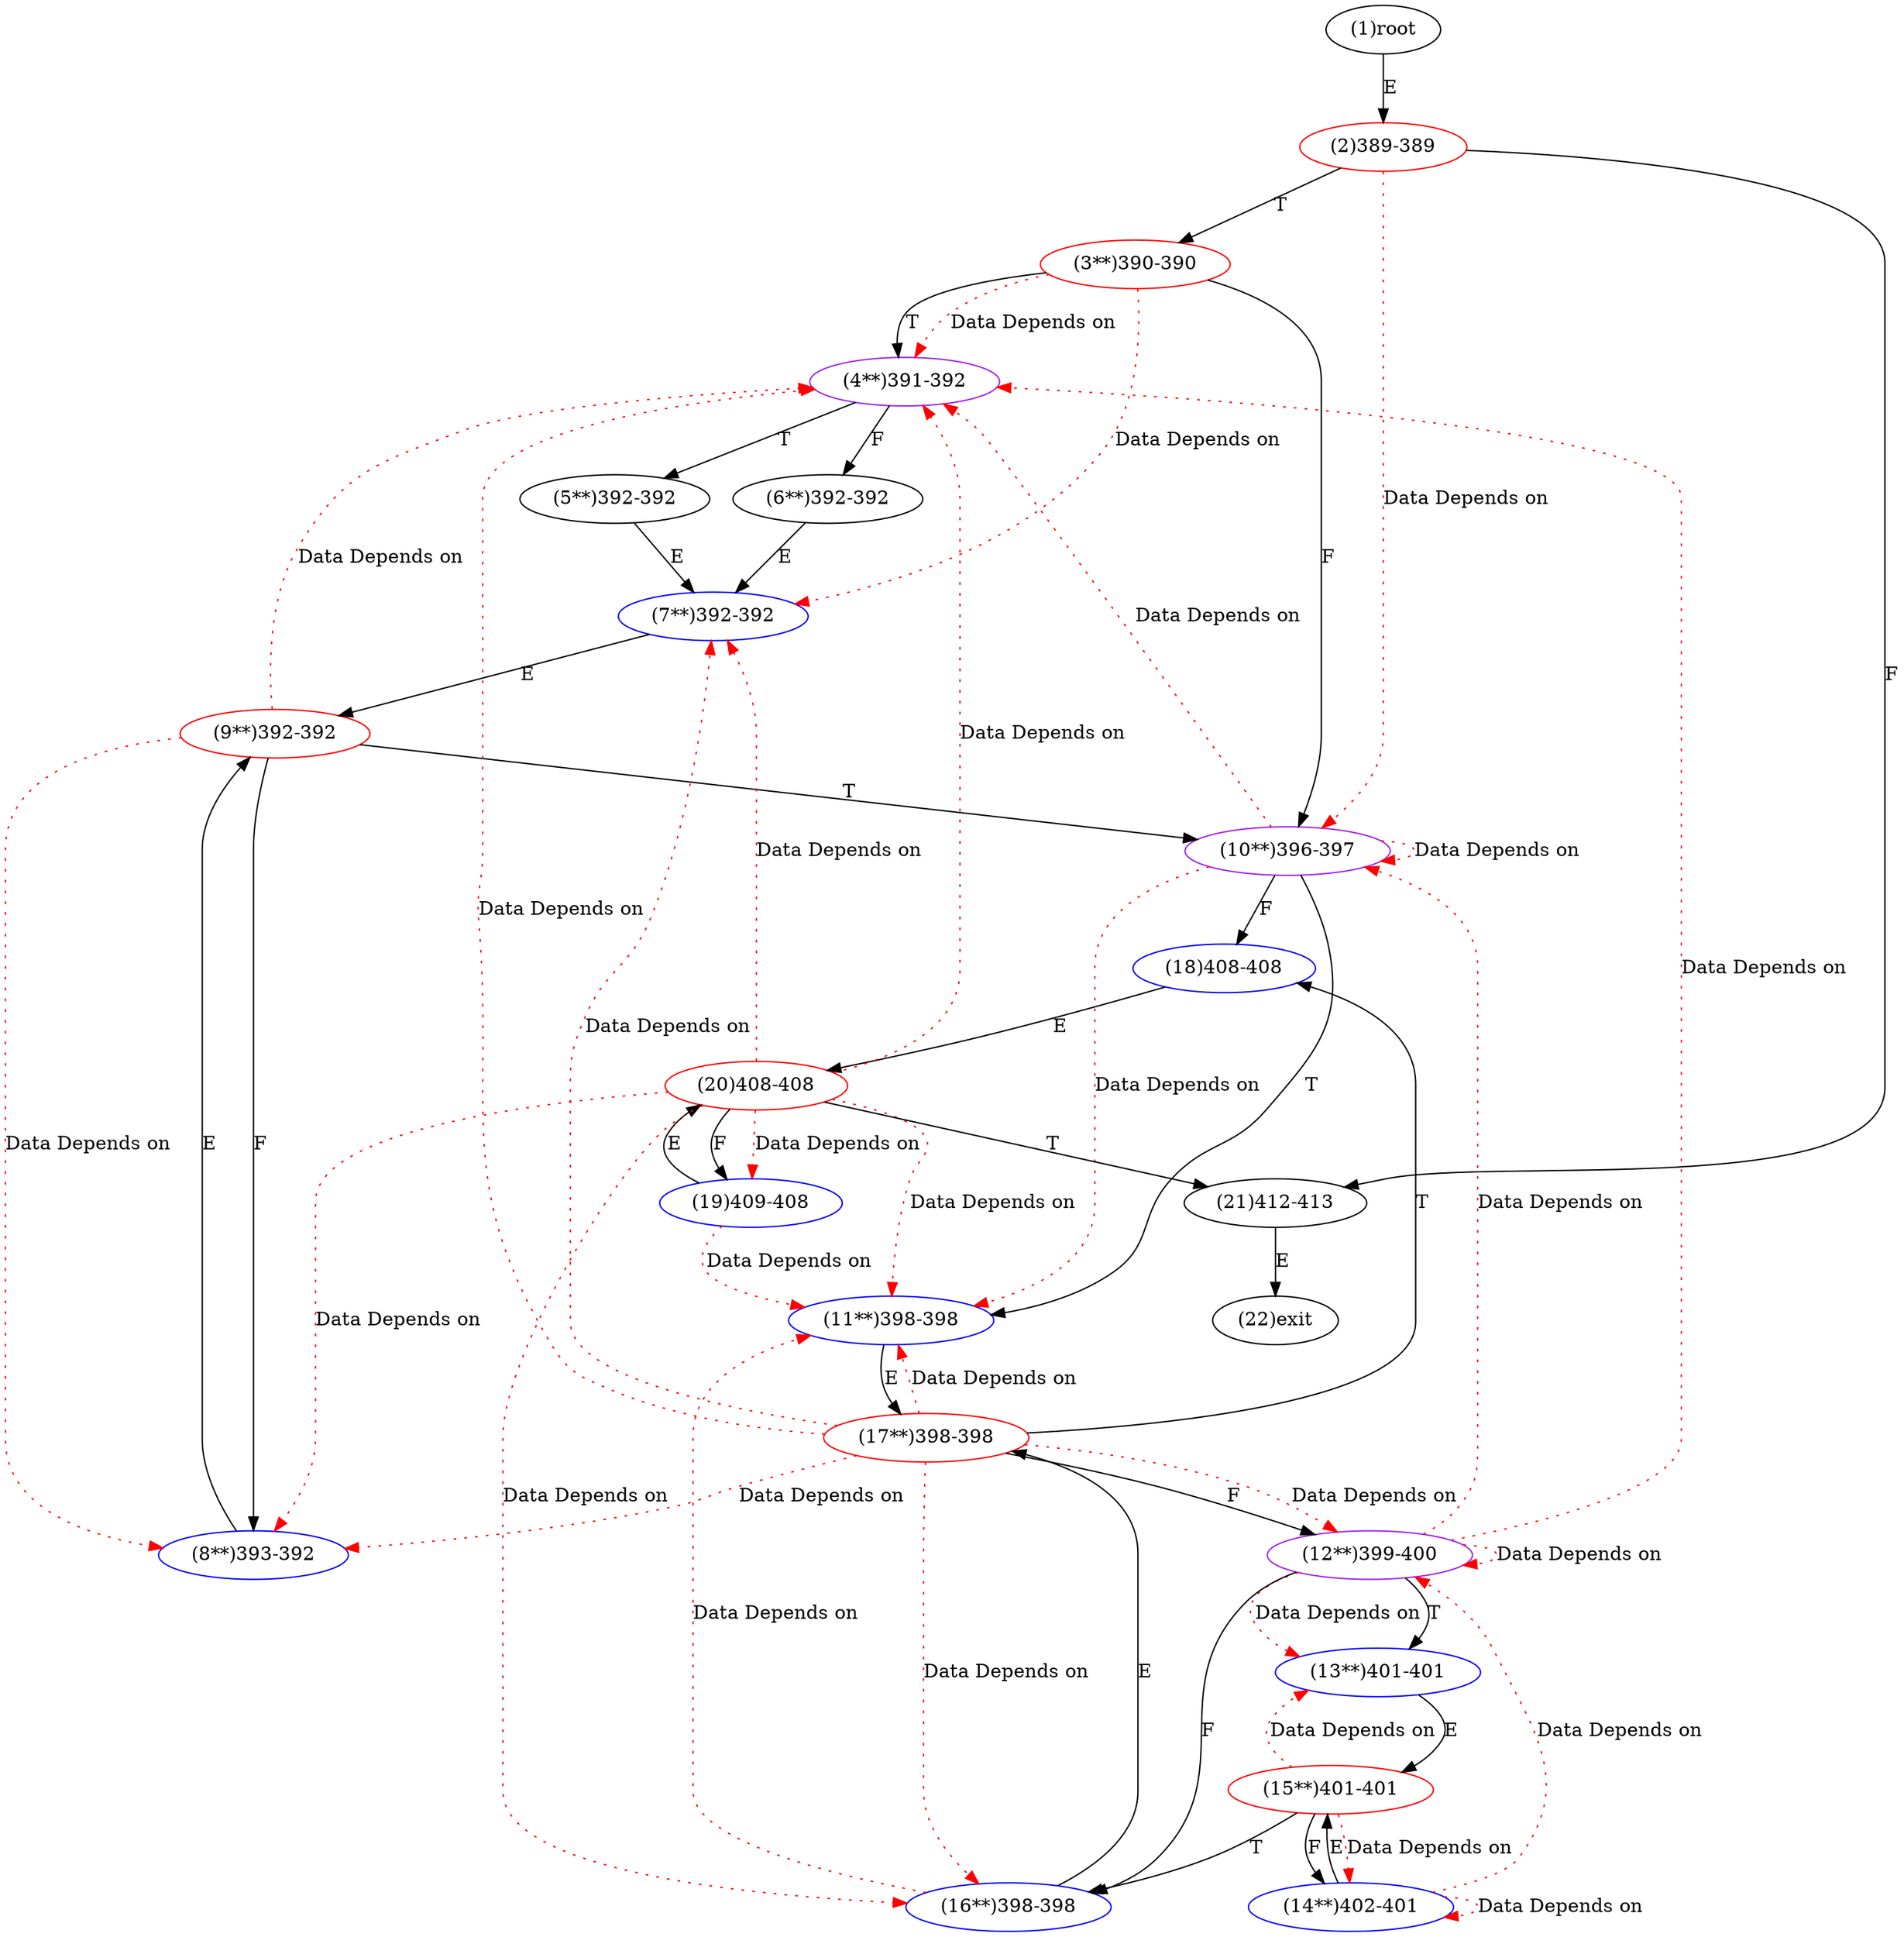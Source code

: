 digraph "" { 
1[ label="(1)root"];
2[ label="(2)389-389",color=red];
3[ label="(3**)390-390",color=red];
4[ label="(4**)391-392",color=purple];
5[ label="(5**)392-392"];
6[ label="(6**)392-392"];
7[ label="(7**)392-392",color=blue];
8[ label="(8**)393-392",color=blue];
9[ label="(9**)392-392",color=red];
10[ label="(10**)396-397",color=purple];
11[ label="(11**)398-398",color=blue];
12[ label="(12**)399-400",color=purple];
13[ label="(13**)401-401",color=blue];
14[ label="(14**)402-401",color=blue];
15[ label="(15**)401-401",color=red];
17[ label="(17**)398-398",color=red];
16[ label="(16**)398-398",color=blue];
19[ label="(19)409-408",color=blue];
18[ label="(18)408-408",color=blue];
21[ label="(21)412-413"];
20[ label="(20)408-408",color=red];
22[ label="(22)exit"];
1->2[ label="E"];
2->21[ label="F"];
2->3[ label="T"];
3->10[ label="F"];
3->4[ label="T"];
4->6[ label="F"];
4->5[ label="T"];
5->7[ label="E"];
6->7[ label="E"];
7->9[ label="E"];
8->9[ label="E"];
9->8[ label="F"];
9->10[ label="T"];
10->18[ label="F"];
10->11[ label="T"];
11->17[ label="E"];
12->16[ label="F"];
12->13[ label="T"];
13->15[ label="E"];
14->15[ label="E"];
15->14[ label="F"];
15->16[ label="T"];
16->17[ label="E"];
17->12[ label="F"];
17->18[ label="T"];
18->20[ label="E"];
19->20[ label="E"];
20->19[ label="F"];
20->21[ label="T"];
21->22[ label="E"];
2->10[ color="red" label="Data Depends on" style = dotted ];
3->7[ color="red" label="Data Depends on" style = dotted ];
3->4[ color="red" label="Data Depends on" style = dotted ];
9->8[ color="red" label="Data Depends on" style = dotted ];
9->4[ color="red" label="Data Depends on" style = dotted ];
10->10[ color="red" label="Data Depends on" style = dotted ];
10->11[ color="red" label="Data Depends on" style = dotted ];
10->4[ color="red" label="Data Depends on" style = dotted ];
12->12[ color="red" label="Data Depends on" style = dotted ];
12->13[ color="red" label="Data Depends on" style = dotted ];
12->10[ color="red" label="Data Depends on" style = dotted ];
12->4[ color="red" label="Data Depends on" style = dotted ];
14->14[ color="red" label="Data Depends on" style = dotted ];
14->12[ color="red" label="Data Depends on" style = dotted ];
15->14[ color="red" label="Data Depends on" style = dotted ];
15->13[ color="red" label="Data Depends on" style = dotted ];
17->16[ color="red" label="Data Depends on" style = dotted ];
17->4[ color="red" label="Data Depends on" style = dotted ];
17->7[ color="red" label="Data Depends on" style = dotted ];
17->8[ color="red" label="Data Depends on" style = dotted ];
17->11[ color="red" label="Data Depends on" style = dotted ];
17->12[ color="red" label="Data Depends on" style = dotted ];
16->11[ color="red" label="Data Depends on" style = dotted ];
19->11[ color="red" label="Data Depends on" style = dotted ];
20->4[ color="red" label="Data Depends on" style = dotted ];
20->7[ color="red" label="Data Depends on" style = dotted ];
20->16[ color="red" label="Data Depends on" style = dotted ];
20->19[ color="red" label="Data Depends on" style = dotted ];
20->8[ color="red" label="Data Depends on" style = dotted ];
20->11[ color="red" label="Data Depends on" style = dotted ];
}